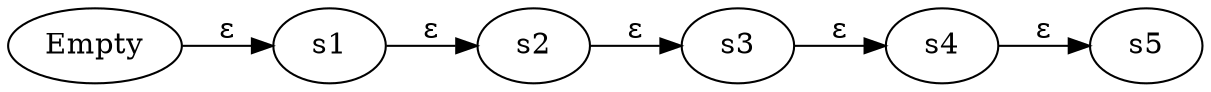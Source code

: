 digraph ATN {
  rankdir=LR;

  Empty -> s1 [label="ε"]
  s1 -> s2 [label="ε"]
  s2 -> s3 [label="ε"]
  s3 -> s4 [label="ε"]
  s4 -> s5 [label="ε"]
}